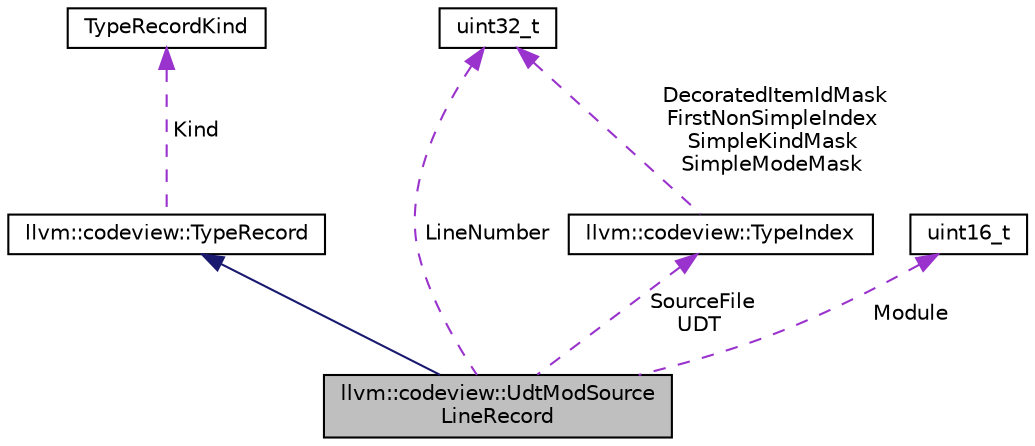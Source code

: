 digraph "llvm::codeview::UdtModSourceLineRecord"
{
 // LATEX_PDF_SIZE
  bgcolor="transparent";
  edge [fontname="Helvetica",fontsize="10",labelfontname="Helvetica",labelfontsize="10"];
  node [fontname="Helvetica",fontsize="10",shape="box"];
  Node1 [label="llvm::codeview::UdtModSource\lLineRecord",height=0.2,width=0.4,color="black", fillcolor="grey75", style="filled", fontcolor="black",tooltip=" "];
  Node2 -> Node1 [dir="back",color="midnightblue",fontsize="10",style="solid",fontname="Helvetica"];
  Node2 [label="llvm::codeview::TypeRecord",height=0.2,width=0.4,color="black",URL="$classllvm_1_1codeview_1_1TypeRecord.html",tooltip=" "];
  Node3 -> Node2 [dir="back",color="darkorchid3",fontsize="10",style="dashed",label=" Kind" ,fontname="Helvetica"];
  Node3 [label="TypeRecordKind",height=0.2,width=0.4,color="black",tooltip=" "];
  Node4 -> Node1 [dir="back",color="darkorchid3",fontsize="10",style="dashed",label=" SourceFile\nUDT" ,fontname="Helvetica"];
  Node4 [label="llvm::codeview::TypeIndex",height=0.2,width=0.4,color="black",URL="$classllvm_1_1codeview_1_1TypeIndex.html",tooltip="A 32-bit type reference."];
  Node5 -> Node4 [dir="back",color="darkorchid3",fontsize="10",style="dashed",label=" DecoratedItemIdMask\nFirstNonSimpleIndex\nSimpleKindMask\nSimpleModeMask" ,fontname="Helvetica"];
  Node5 [label="uint32_t",height=0.2,width=0.4,color="black",URL="$classuint32__t.html",tooltip=" "];
  Node5 -> Node1 [dir="back",color="darkorchid3",fontsize="10",style="dashed",label=" LineNumber" ,fontname="Helvetica"];
  Node6 -> Node1 [dir="back",color="darkorchid3",fontsize="10",style="dashed",label=" Module" ,fontname="Helvetica"];
  Node6 [label="uint16_t",height=0.2,width=0.4,color="black",tooltip=" "];
}
